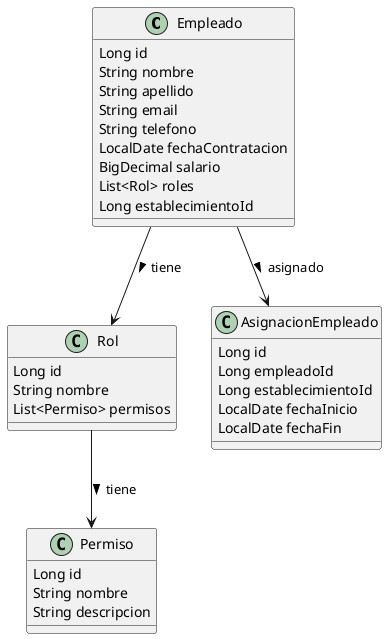 @startuml
class Empleado {
  Long id
  String nombre
  String apellido
  String email
  String telefono
  LocalDate fechaContratacion
  BigDecimal salario
  List<Rol> roles  
  Long establecimientoId  
}

class Rol {
  Long id
  String nombre  
  List<Permiso> permisos  
}

class Permiso {
  Long id
  String nombre  
  String descripcion
}

class AsignacionEmpleado {
  Long id
  Long empleadoId
  Long establecimientoId  
  LocalDate fechaInicio
  LocalDate fechaFin  
}

Empleado --> Rol : tiene >
Rol --> Permiso : tiene >
Empleado --> AsignacionEmpleado : asignado >
@enduml
